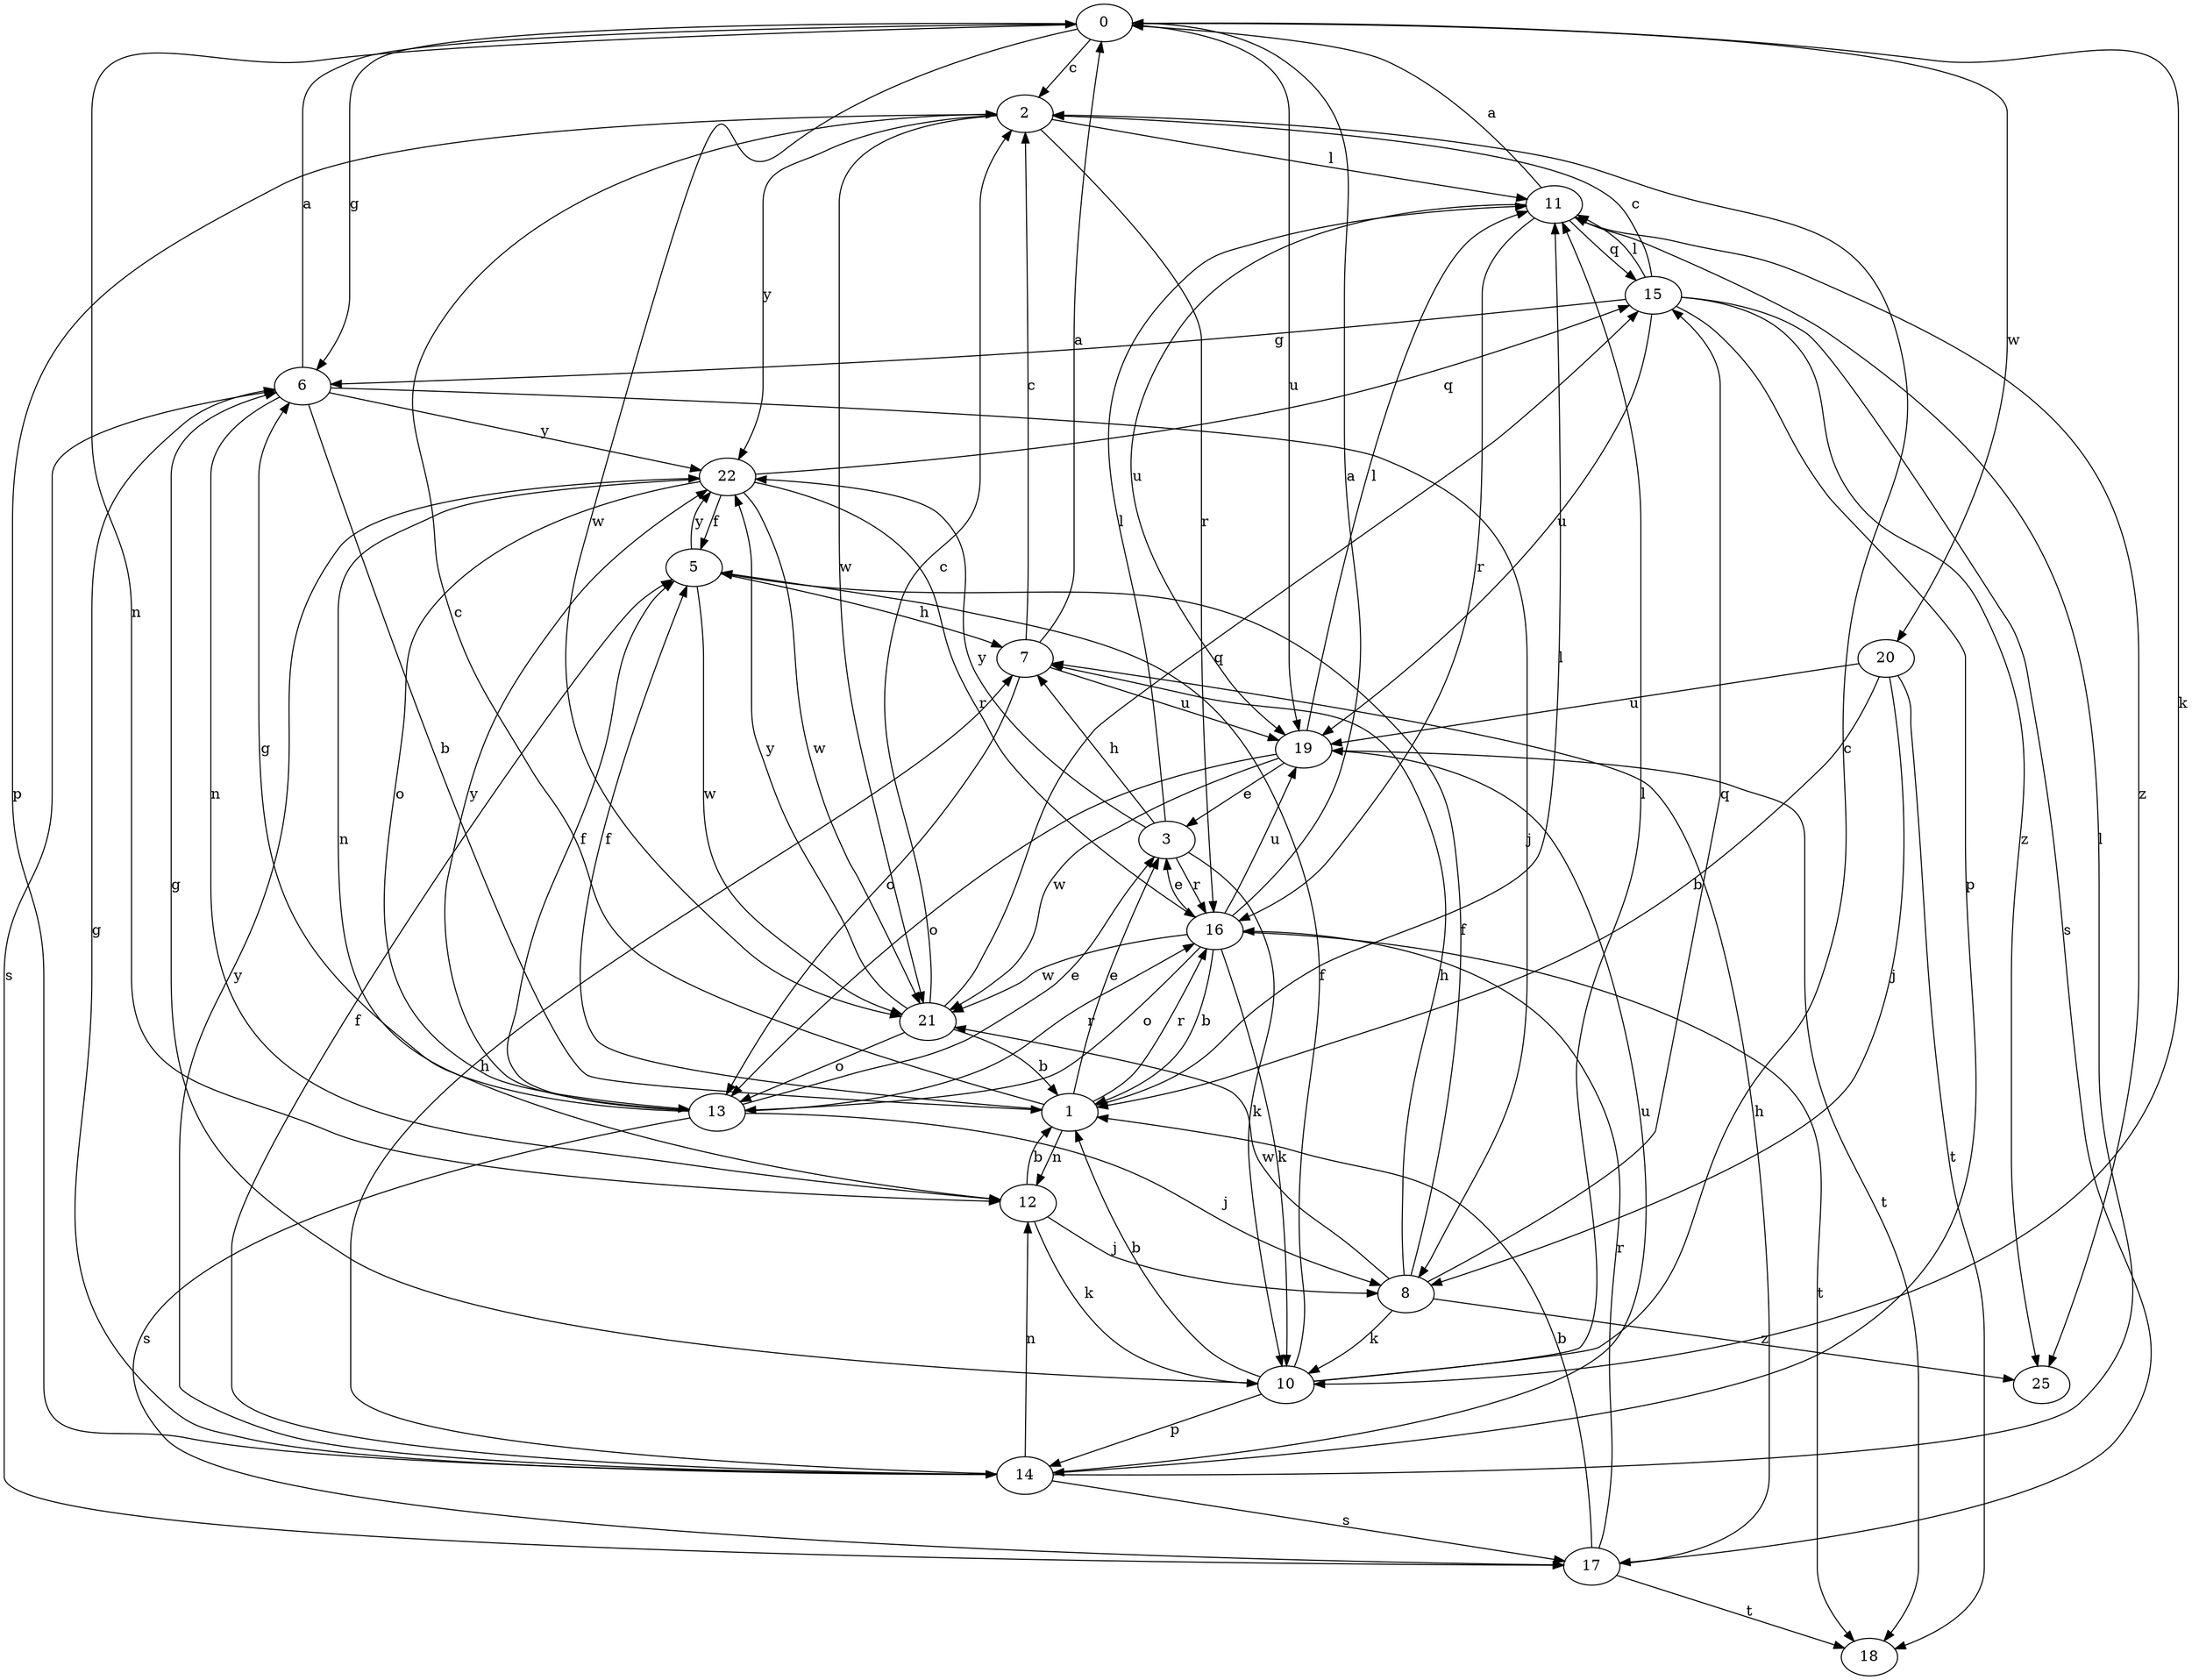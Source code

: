 strict digraph  {
0;
1;
2;
3;
5;
6;
7;
8;
10;
11;
12;
13;
14;
15;
16;
17;
18;
19;
20;
21;
22;
25;
0 -> 2  [label=c];
0 -> 6  [label=g];
0 -> 10  [label=k];
0 -> 12  [label=n];
0 -> 19  [label=u];
0 -> 20  [label=w];
0 -> 21  [label=w];
1 -> 2  [label=c];
1 -> 3  [label=e];
1 -> 5  [label=f];
1 -> 11  [label=l];
1 -> 12  [label=n];
1 -> 16  [label=r];
2 -> 11  [label=l];
2 -> 14  [label=p];
2 -> 16  [label=r];
2 -> 21  [label=w];
2 -> 22  [label=y];
3 -> 7  [label=h];
3 -> 10  [label=k];
3 -> 11  [label=l];
3 -> 16  [label=r];
3 -> 22  [label=y];
5 -> 7  [label=h];
5 -> 21  [label=w];
5 -> 22  [label=y];
6 -> 0  [label=a];
6 -> 1  [label=b];
6 -> 8  [label=j];
6 -> 12  [label=n];
6 -> 17  [label=s];
6 -> 22  [label=y];
7 -> 0  [label=a];
7 -> 2  [label=c];
7 -> 13  [label=o];
7 -> 19  [label=u];
8 -> 5  [label=f];
8 -> 7  [label=h];
8 -> 10  [label=k];
8 -> 15  [label=q];
8 -> 21  [label=w];
8 -> 25  [label=z];
10 -> 1  [label=b];
10 -> 2  [label=c];
10 -> 5  [label=f];
10 -> 6  [label=g];
10 -> 11  [label=l];
10 -> 14  [label=p];
11 -> 0  [label=a];
11 -> 15  [label=q];
11 -> 16  [label=r];
11 -> 19  [label=u];
11 -> 25  [label=z];
12 -> 1  [label=b];
12 -> 8  [label=j];
12 -> 10  [label=k];
13 -> 3  [label=e];
13 -> 5  [label=f];
13 -> 6  [label=g];
13 -> 8  [label=j];
13 -> 16  [label=r];
13 -> 17  [label=s];
13 -> 22  [label=y];
14 -> 5  [label=f];
14 -> 6  [label=g];
14 -> 7  [label=h];
14 -> 11  [label=l];
14 -> 12  [label=n];
14 -> 17  [label=s];
14 -> 19  [label=u];
14 -> 22  [label=y];
15 -> 2  [label=c];
15 -> 6  [label=g];
15 -> 11  [label=l];
15 -> 14  [label=p];
15 -> 17  [label=s];
15 -> 19  [label=u];
15 -> 25  [label=z];
16 -> 0  [label=a];
16 -> 1  [label=b];
16 -> 3  [label=e];
16 -> 10  [label=k];
16 -> 13  [label=o];
16 -> 18  [label=t];
16 -> 19  [label=u];
16 -> 21  [label=w];
17 -> 1  [label=b];
17 -> 7  [label=h];
17 -> 16  [label=r];
17 -> 18  [label=t];
19 -> 3  [label=e];
19 -> 11  [label=l];
19 -> 13  [label=o];
19 -> 18  [label=t];
19 -> 21  [label=w];
20 -> 1  [label=b];
20 -> 8  [label=j];
20 -> 18  [label=t];
20 -> 19  [label=u];
21 -> 1  [label=b];
21 -> 2  [label=c];
21 -> 13  [label=o];
21 -> 15  [label=q];
21 -> 22  [label=y];
22 -> 5  [label=f];
22 -> 12  [label=n];
22 -> 13  [label=o];
22 -> 15  [label=q];
22 -> 16  [label=r];
22 -> 21  [label=w];
}
